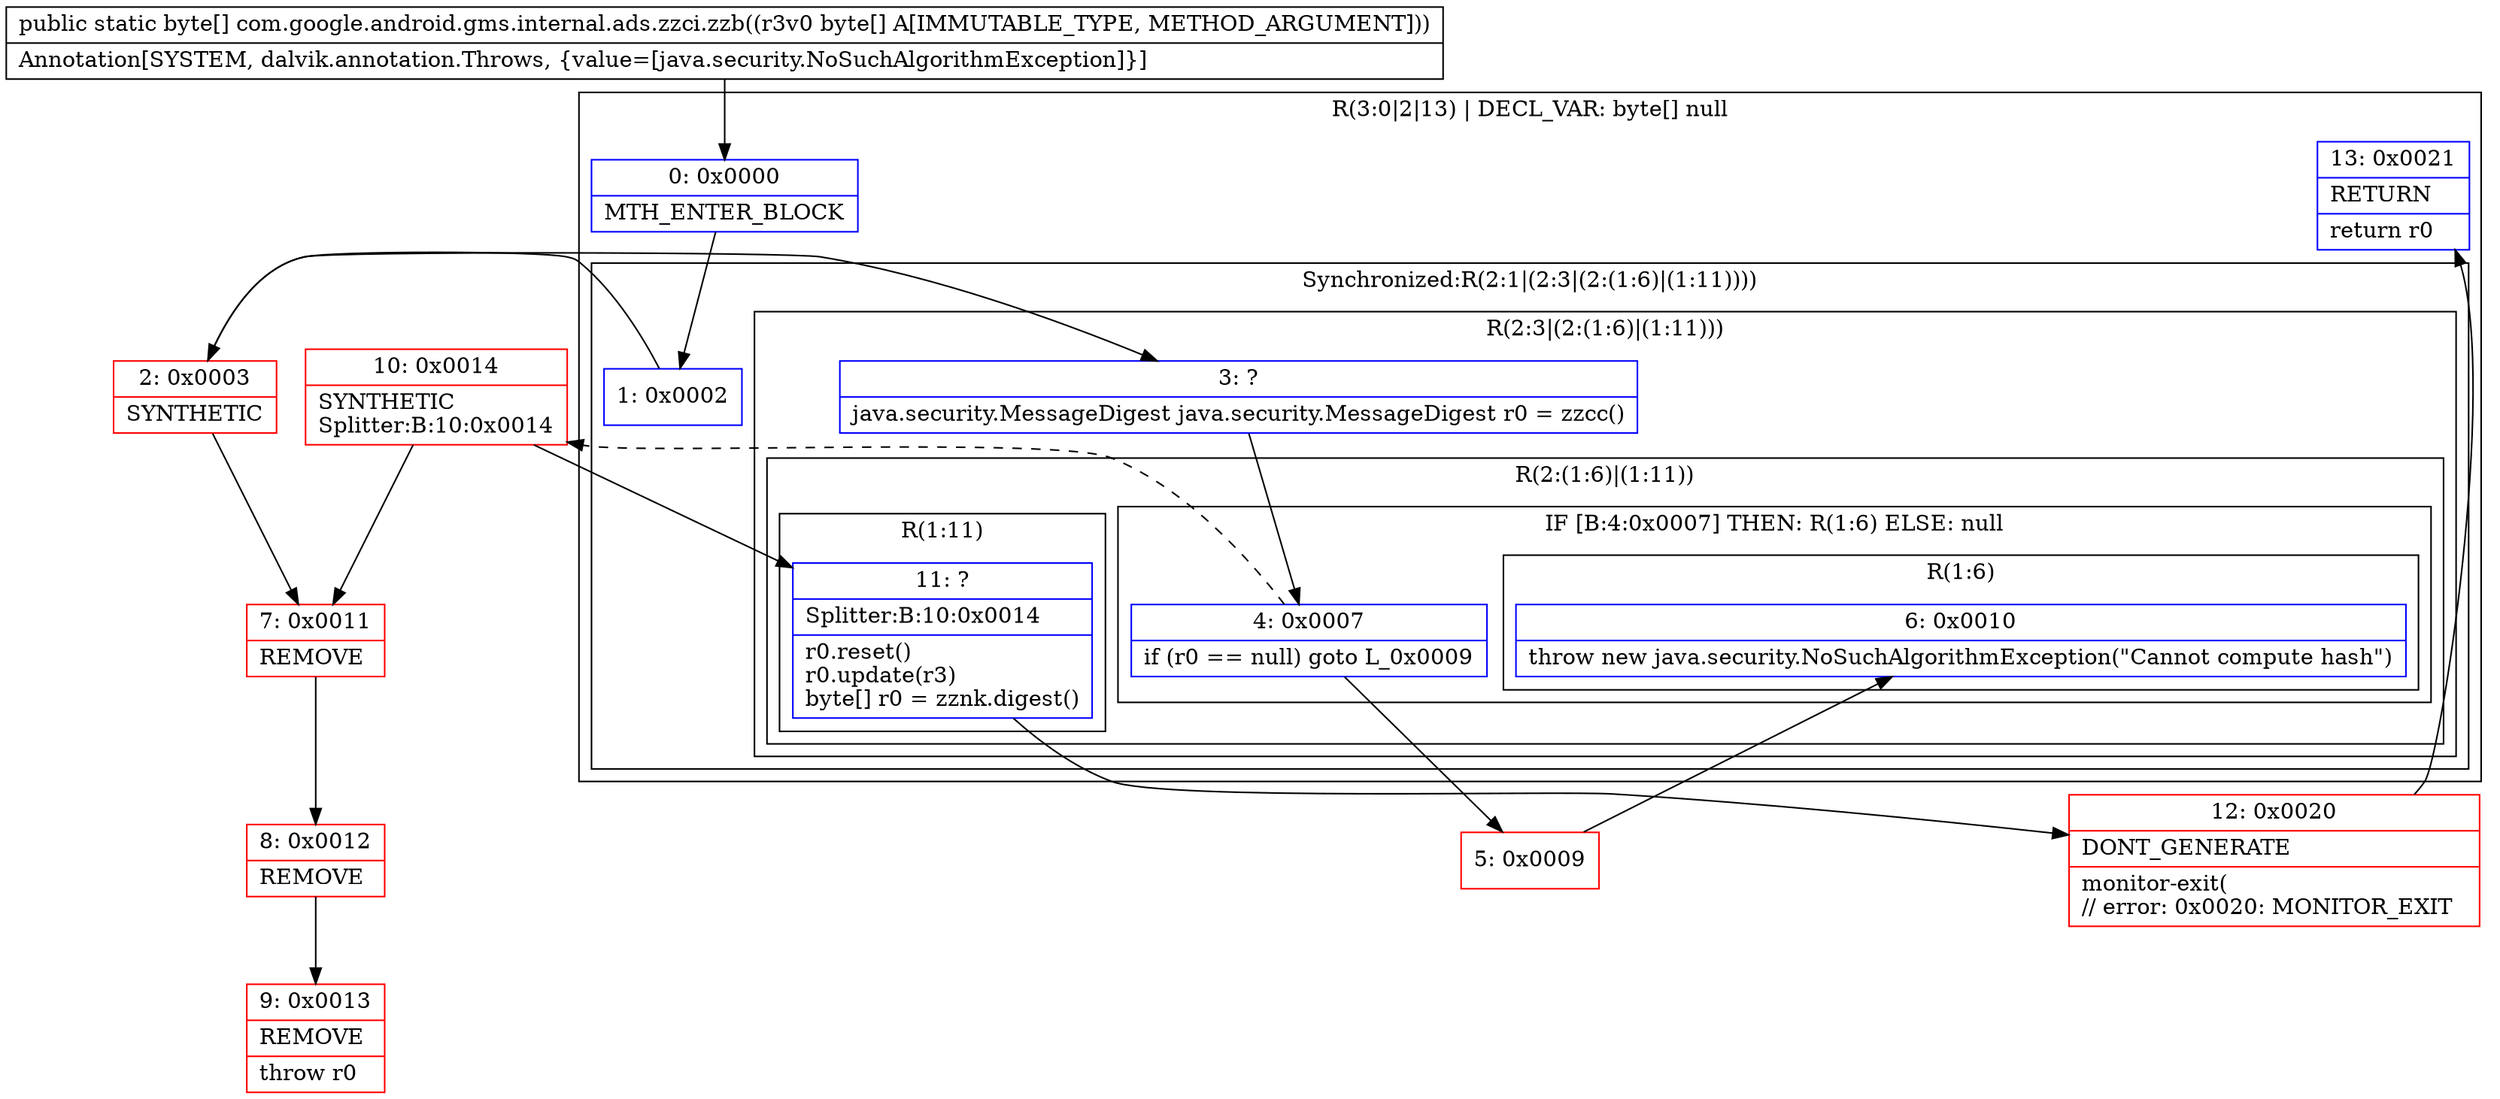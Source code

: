 digraph "CFG forcom.google.android.gms.internal.ads.zzci.zzb([B)[B" {
subgraph cluster_Region_1323644289 {
label = "R(3:0|2|13) | DECL_VAR: byte[] null\l";
node [shape=record,color=blue];
Node_0 [shape=record,label="{0\:\ 0x0000|MTH_ENTER_BLOCK\l}"];
subgraph cluster_SynchronizedRegion_415666446 {
label = "Synchronized:R(2:1|(2:3|(2:(1:6)|(1:11))))";
node [shape=record,color=blue];
Node_1 [shape=record,label="{1\:\ 0x0002}"];
subgraph cluster_Region_406606291 {
label = "R(2:3|(2:(1:6)|(1:11)))";
node [shape=record,color=blue];
Node_3 [shape=record,label="{3\:\ ?|java.security.MessageDigest java.security.MessageDigest r0 = zzcc()\l}"];
subgraph cluster_Region_1884914464 {
label = "R(2:(1:6)|(1:11))";
node [shape=record,color=blue];
subgraph cluster_IfRegion_779704132 {
label = "IF [B:4:0x0007] THEN: R(1:6) ELSE: null";
node [shape=record,color=blue];
Node_4 [shape=record,label="{4\:\ 0x0007|if (r0 == null) goto L_0x0009\l}"];
subgraph cluster_Region_2146228517 {
label = "R(1:6)";
node [shape=record,color=blue];
Node_6 [shape=record,label="{6\:\ 0x0010|throw new java.security.NoSuchAlgorithmException(\"Cannot compute hash\")\l}"];
}
}
subgraph cluster_Region_610615253 {
label = "R(1:11)";
node [shape=record,color=blue];
Node_11 [shape=record,label="{11\:\ ?|Splitter:B:10:0x0014\l|r0.reset()\lr0.update(r3)\lbyte[] r0 = zznk.digest()\l}"];
}
}
}
}
Node_13 [shape=record,label="{13\:\ 0x0021|RETURN\l|return r0\l}"];
}
Node_2 [shape=record,color=red,label="{2\:\ 0x0003|SYNTHETIC\l}"];
Node_5 [shape=record,color=red,label="{5\:\ 0x0009}"];
Node_7 [shape=record,color=red,label="{7\:\ 0x0011|REMOVE\l}"];
Node_8 [shape=record,color=red,label="{8\:\ 0x0012|REMOVE\l}"];
Node_9 [shape=record,color=red,label="{9\:\ 0x0013|REMOVE\l|throw r0\l}"];
Node_10 [shape=record,color=red,label="{10\:\ 0x0014|SYNTHETIC\lSplitter:B:10:0x0014\l}"];
Node_12 [shape=record,color=red,label="{12\:\ 0x0020|DONT_GENERATE\l|monitor\-exit(\l\/\/ error: 0x0020: MONITOR_EXIT  \l}"];
MethodNode[shape=record,label="{public static byte[] com.google.android.gms.internal.ads.zzci.zzb((r3v0 byte[] A[IMMUTABLE_TYPE, METHOD_ARGUMENT]))  | Annotation[SYSTEM, dalvik.annotation.Throws, \{value=[java.security.NoSuchAlgorithmException]\}]\l}"];
MethodNode -> Node_0;
Node_0 -> Node_1;
Node_1 -> Node_2;
Node_3 -> Node_4;
Node_4 -> Node_5;
Node_4 -> Node_10[style=dashed];
Node_11 -> Node_12;
Node_2 -> Node_3;
Node_2 -> Node_7;
Node_5 -> Node_6;
Node_7 -> Node_8;
Node_8 -> Node_9;
Node_10 -> Node_11;
Node_10 -> Node_7;
Node_12 -> Node_13;
}

